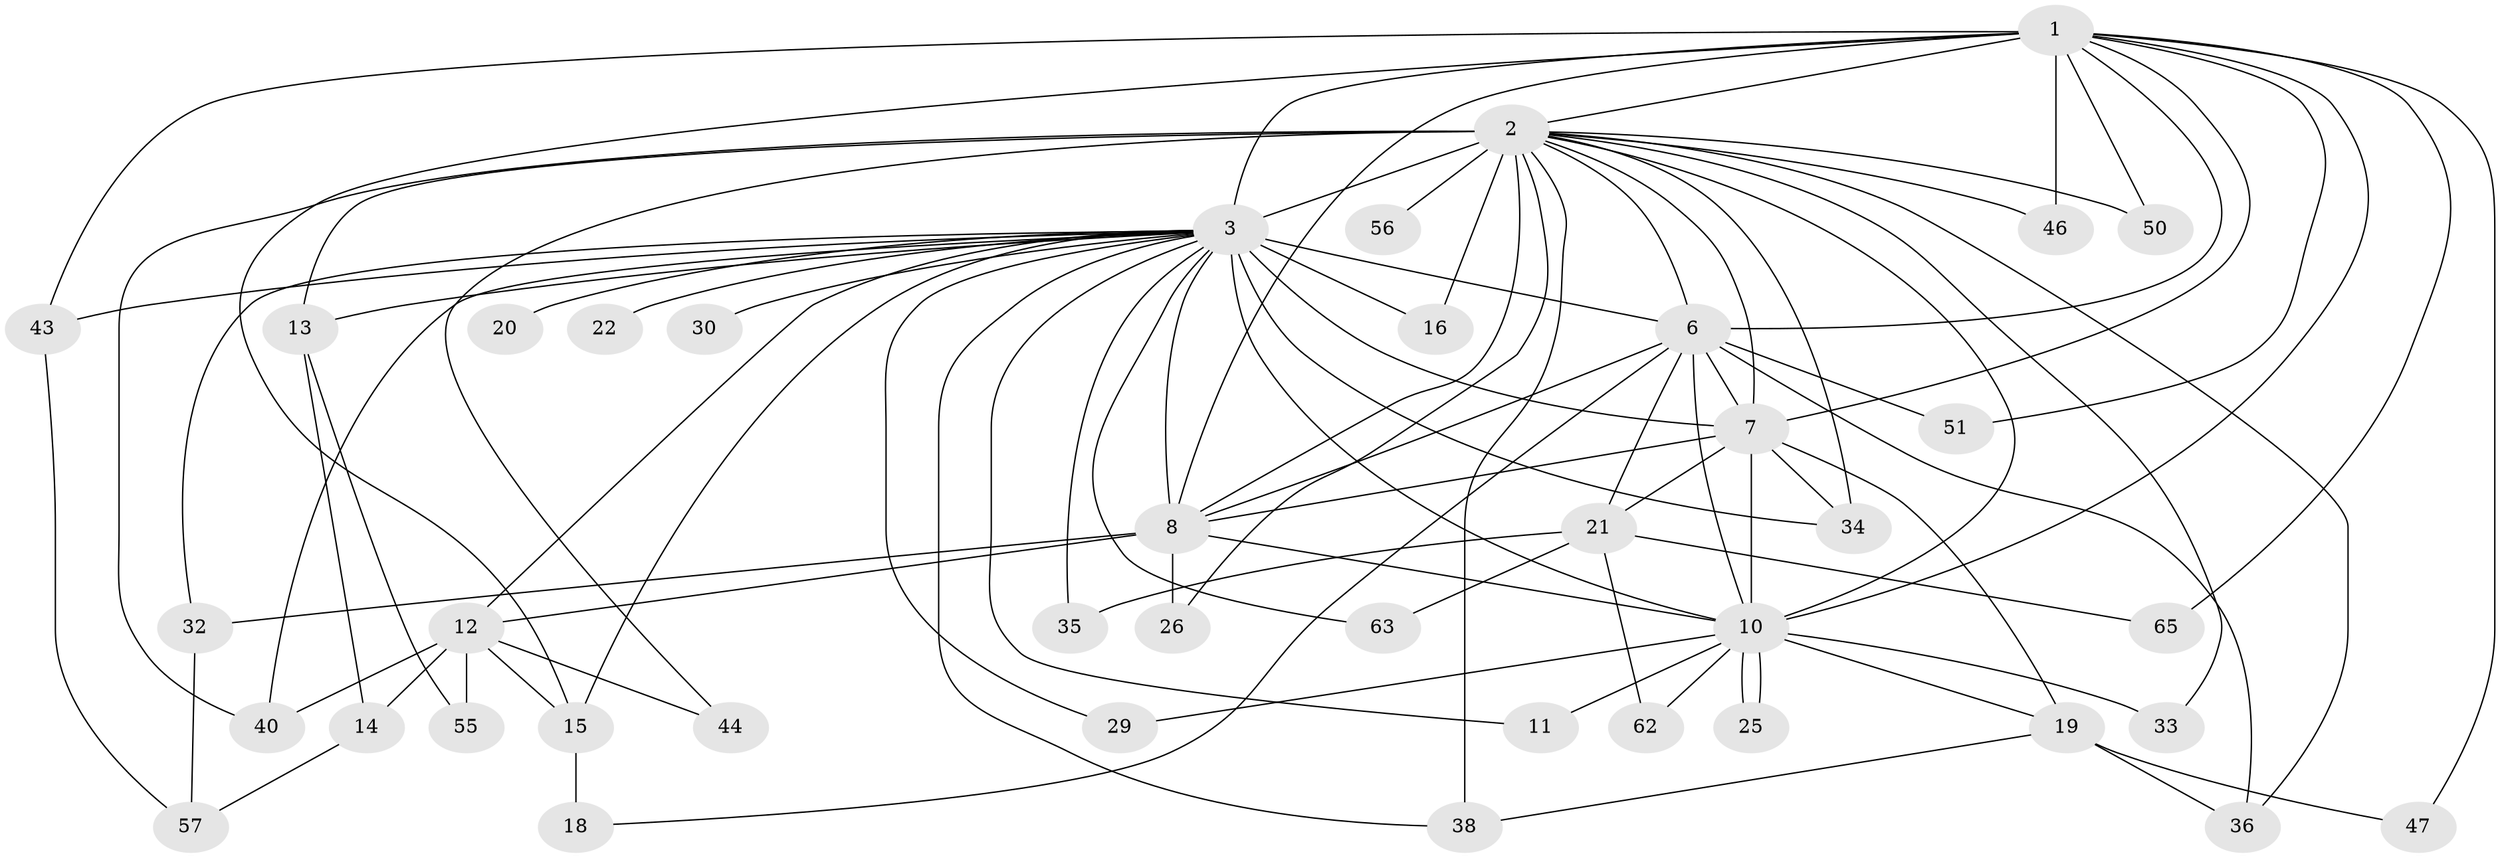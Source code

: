 // original degree distribution, {18: 0.012048192771084338, 23: 0.024096385542168676, 19: 0.012048192771084338, 26: 0.012048192771084338, 13: 0.012048192771084338, 15: 0.012048192771084338, 14: 0.012048192771084338, 17: 0.012048192771084338, 21: 0.012048192771084338, 3: 0.24096385542168675, 8: 0.012048192771084338, 5: 0.03614457831325301, 2: 0.5301204819277109, 6: 0.012048192771084338, 4: 0.04819277108433735}
// Generated by graph-tools (version 1.1) at 2025/13/03/09/25 04:13:58]
// undirected, 41 vertices, 91 edges
graph export_dot {
graph [start="1"]
  node [color=gray90,style=filled];
  1 [super="+37"];
  2 [super="+42+83+75+5+59+70+24+28+54+23"];
  3 [super="+45+9+49+52+27+77+4"];
  6;
  7 [super="+17+39"];
  8 [super="+48"];
  10 [super="+68+79"];
  11;
  12;
  13;
  14;
  15 [super="+73"];
  16;
  18 [super="+66"];
  19;
  20;
  21;
  22;
  25;
  26 [super="+31"];
  29;
  30;
  32;
  33 [super="+58"];
  34 [super="+61"];
  35;
  36;
  38;
  40;
  43;
  44;
  46;
  47;
  50;
  51;
  55;
  56;
  57 [super="+69"];
  62;
  63;
  65;
  1 -- 2 [weight=2];
  1 -- 3 [weight=3];
  1 -- 6;
  1 -- 7;
  1 -- 8 [weight=2];
  1 -- 10 [weight=3];
  1 -- 43;
  1 -- 46;
  1 -- 47;
  1 -- 51;
  1 -- 65;
  1 -- 50;
  1 -- 15;
  2 -- 3 [weight=12];
  2 -- 6 [weight=2];
  2 -- 7 [weight=2];
  2 -- 8 [weight=2];
  2 -- 10 [weight=4];
  2 -- 13 [weight=2];
  2 -- 50 [weight=2];
  2 -- 38;
  2 -- 36;
  2 -- 34 [weight=2];
  2 -- 16;
  2 -- 40;
  2 -- 44 [weight=2];
  2 -- 46;
  2 -- 56;
  2 -- 33 [weight=2];
  2 -- 26;
  3 -- 6 [weight=3];
  3 -- 7 [weight=6];
  3 -- 8 [weight=4];
  3 -- 10 [weight=4];
  3 -- 12 [weight=2];
  3 -- 13;
  3 -- 15;
  3 -- 20 [weight=2];
  3 -- 32;
  3 -- 35;
  3 -- 40;
  3 -- 43;
  3 -- 22;
  3 -- 30;
  3 -- 63;
  3 -- 11 [weight=2];
  3 -- 29;
  3 -- 34;
  3 -- 38;
  3 -- 16;
  6 -- 7;
  6 -- 8;
  6 -- 10;
  6 -- 18;
  6 -- 21;
  6 -- 36;
  6 -- 51;
  7 -- 8;
  7 -- 10;
  7 -- 19;
  7 -- 21;
  7 -- 34;
  8 -- 10;
  8 -- 26 [weight=2];
  8 -- 32;
  8 -- 12;
  10 -- 11;
  10 -- 19;
  10 -- 25;
  10 -- 25;
  10 -- 29;
  10 -- 33;
  10 -- 62;
  12 -- 14;
  12 -- 15;
  12 -- 40;
  12 -- 44;
  12 -- 55;
  13 -- 14;
  13 -- 55;
  14 -- 57;
  15 -- 18 [weight=2];
  19 -- 36;
  19 -- 38;
  19 -- 47;
  21 -- 35;
  21 -- 62;
  21 -- 63;
  21 -- 65;
  32 -- 57;
  43 -- 57;
}
